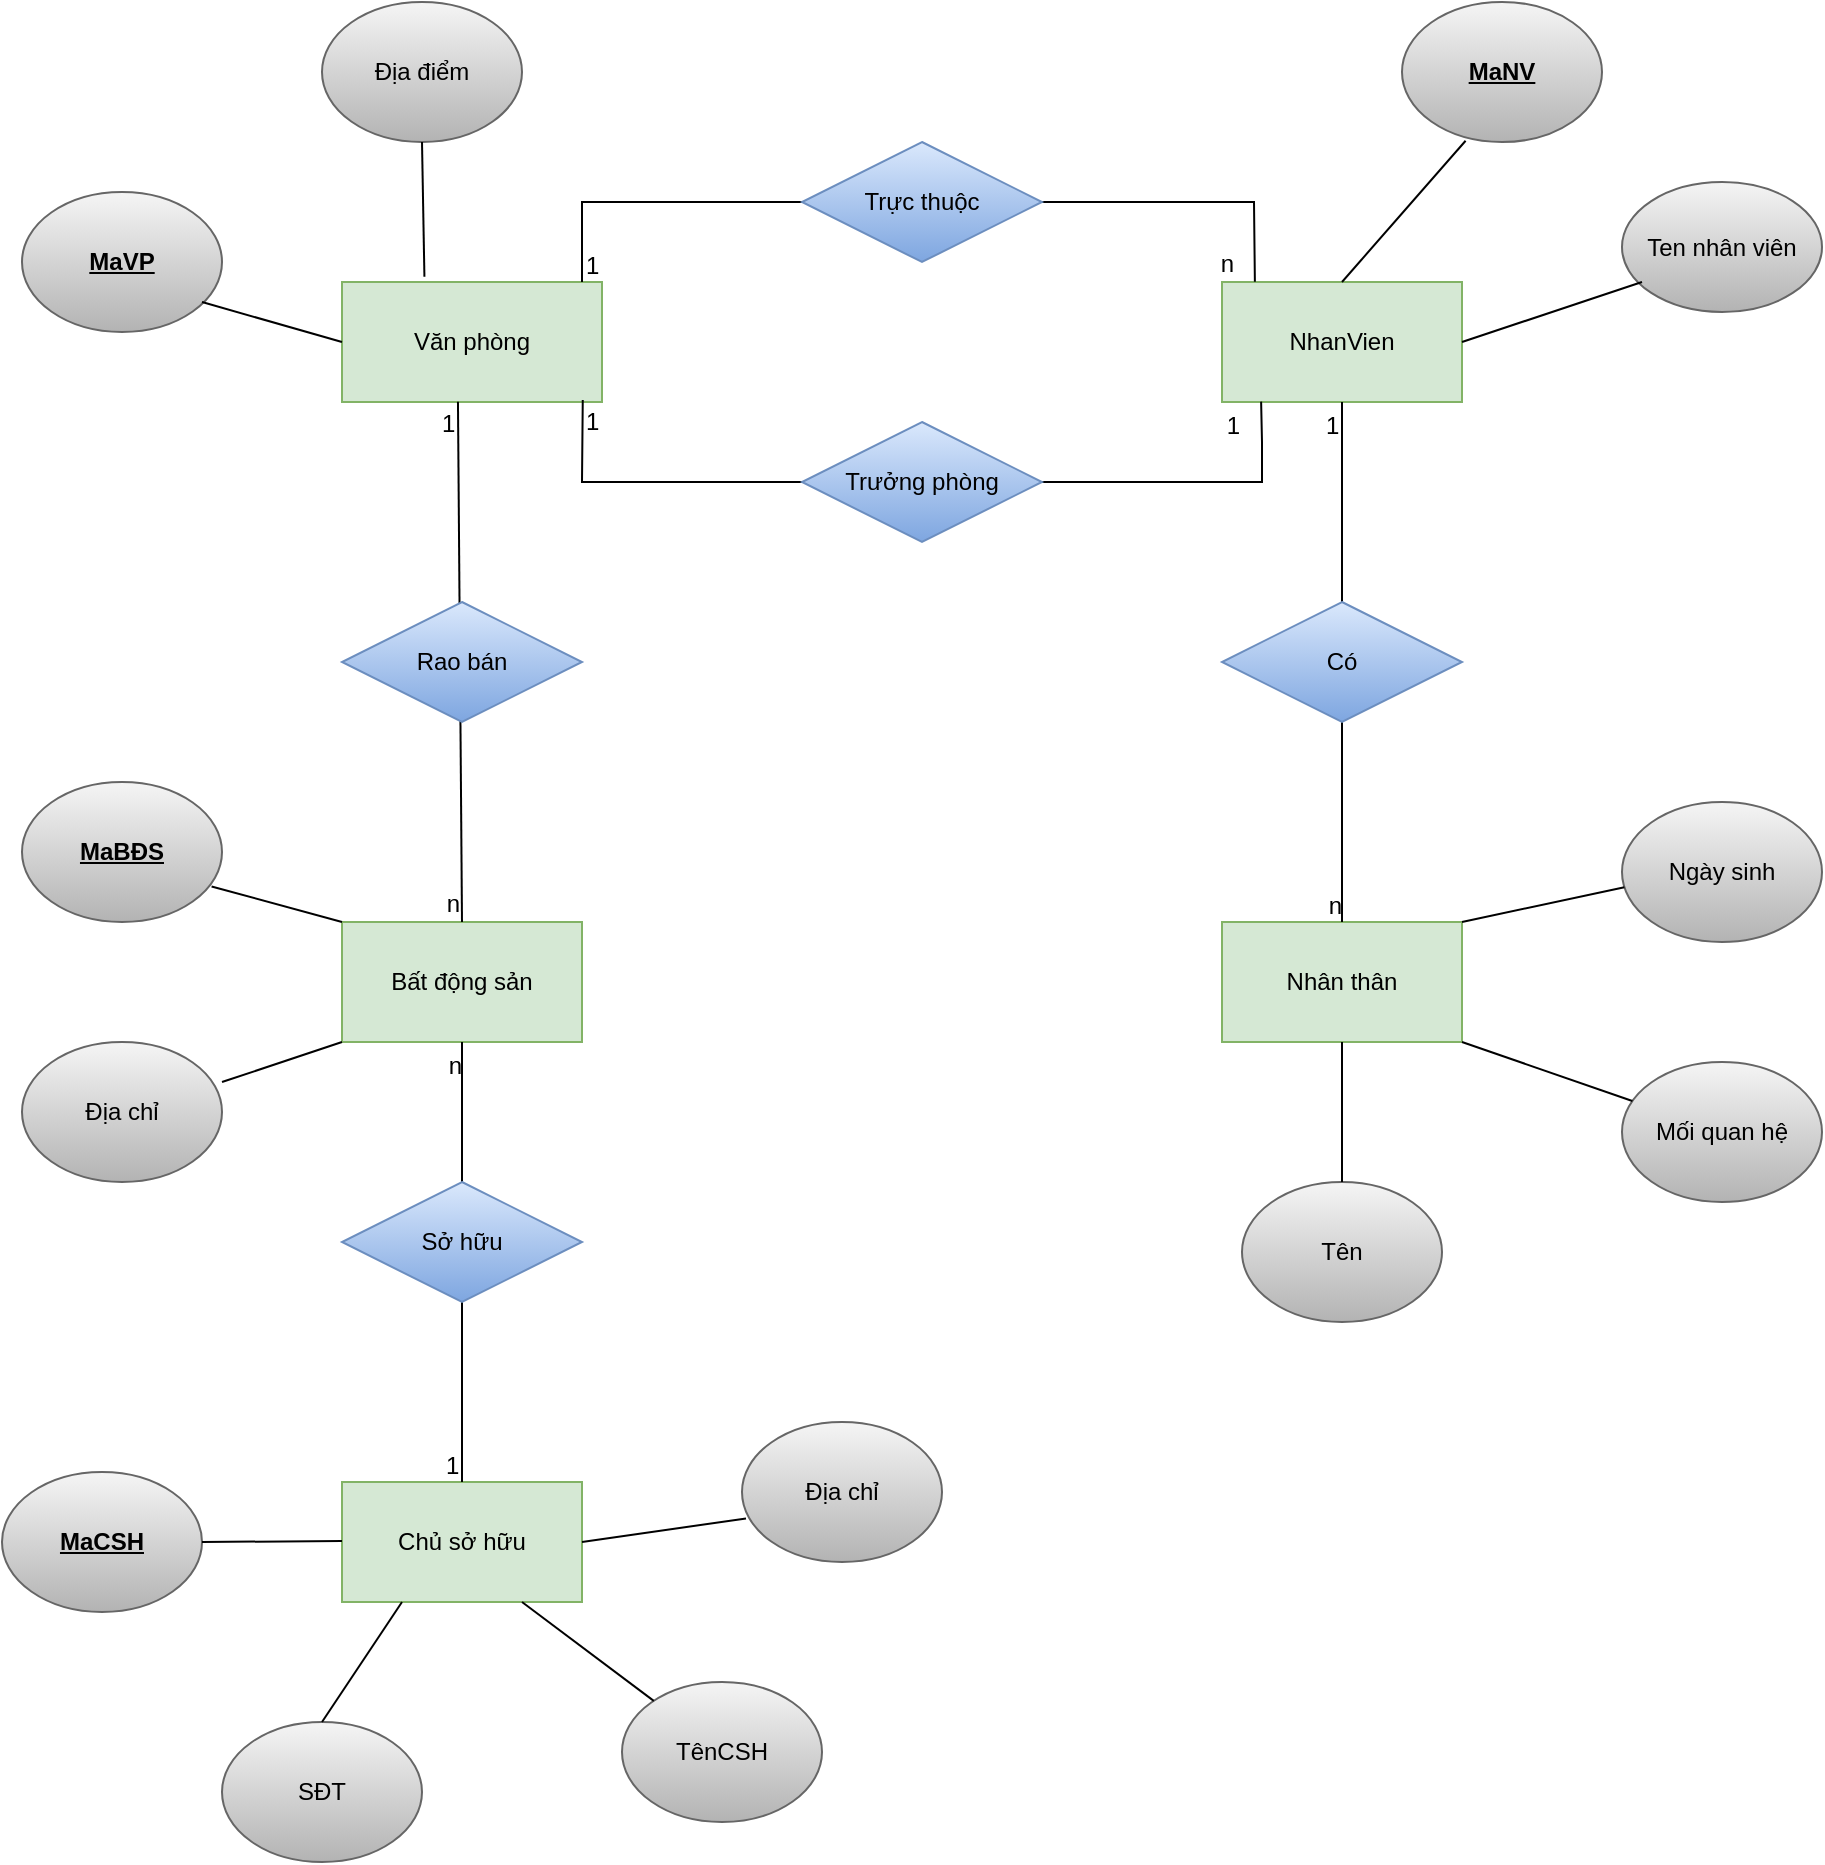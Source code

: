 <mxfile version="17.1.3" type="device"><diagram id="KHhzizcXdFnYOnokM3NT" name="Page-1"><mxGraphModel dx="1038" dy="581" grid="1" gridSize="10" guides="1" tooltips="1" connect="1" arrows="1" fold="1" page="1" pageScale="1" pageWidth="827" pageHeight="1169" math="0" shadow="0"><root><mxCell id="0"/><mxCell id="1" parent="0"/><mxCell id="jpsBfkChP7GXym8Ua0Zn-1" value="&lt;font style=&quot;vertical-align: inherit&quot;&gt;&lt;font style=&quot;vertical-align: inherit&quot;&gt;NhanVien&lt;/font&gt;&lt;/font&gt;" style="rounded=0;whiteSpace=wrap;html=1;fillColor=#d5e8d4;strokeColor=#82b366;" vertex="1" parent="1"><mxGeometry x="680" y="160" width="120" height="60" as="geometry"/></mxCell><mxCell id="jpsBfkChP7GXym8Ua0Zn-2" value="&lt;font style=&quot;vertical-align: inherit&quot;&gt;&lt;font style=&quot;vertical-align: inherit&quot;&gt;&lt;b&gt;&lt;u&gt;MaNV&lt;/u&gt;&lt;/b&gt;&lt;/font&gt;&lt;/font&gt;" style="ellipse;whiteSpace=wrap;html=1;rounded=0;fillColor=#f5f5f5;gradientColor=#b3b3b3;strokeColor=#666666;" vertex="1" parent="1"><mxGeometry x="770" y="20" width="100" height="70" as="geometry"/></mxCell><mxCell id="jpsBfkChP7GXym8Ua0Zn-3" value="&lt;font style=&quot;vertical-align: inherit&quot;&gt;&lt;font style=&quot;vertical-align: inherit&quot;&gt;Ten nhân viên&lt;/font&gt;&lt;/font&gt;" style="ellipse;whiteSpace=wrap;html=1;rounded=0;fillColor=#f5f5f5;gradientColor=#b3b3b3;strokeColor=#666666;" vertex="1" parent="1"><mxGeometry x="880" y="110" width="100" height="65" as="geometry"/></mxCell><mxCell id="jpsBfkChP7GXym8Ua0Zn-4" value="&lt;font style=&quot;vertical-align: inherit&quot;&gt;&lt;font style=&quot;vertical-align: inherit&quot;&gt;Nhân thân&lt;/font&gt;&lt;/font&gt;" style="rounded=0;whiteSpace=wrap;html=1;fillColor=#d5e8d4;strokeColor=#82b366;" vertex="1" parent="1"><mxGeometry x="680" y="480" width="120" height="60" as="geometry"/></mxCell><mxCell id="jpsBfkChP7GXym8Ua0Zn-5" value="&lt;font style=&quot;vertical-align: inherit&quot;&gt;&lt;font style=&quot;vertical-align: inherit&quot;&gt;&lt;font style=&quot;vertical-align: inherit&quot;&gt;&lt;font style=&quot;vertical-align: inherit&quot;&gt;&lt;b&gt;&lt;u&gt;MaVP&lt;/u&gt;&lt;/b&gt;&lt;/font&gt;&lt;/font&gt;&lt;/font&gt;&lt;/font&gt;" style="ellipse;whiteSpace=wrap;html=1;rounded=0;fillColor=#f5f5f5;gradientColor=#b3b3b3;strokeColor=#666666;" vertex="1" parent="1"><mxGeometry x="80" y="115" width="100" height="70" as="geometry"/></mxCell><mxCell id="jpsBfkChP7GXym8Ua0Zn-6" value="&lt;font style=&quot;vertical-align: inherit&quot;&gt;&lt;font style=&quot;vertical-align: inherit&quot;&gt;&lt;font style=&quot;vertical-align: inherit&quot;&gt;&lt;font style=&quot;vertical-align: inherit&quot;&gt;Mối quan hệ&lt;/font&gt;&lt;/font&gt;&lt;/font&gt;&lt;/font&gt;" style="ellipse;whiteSpace=wrap;html=1;rounded=0;fillColor=#f5f5f5;gradientColor=#b3b3b3;strokeColor=#666666;" vertex="1" parent="1"><mxGeometry x="880" y="550" width="100" height="70" as="geometry"/></mxCell><mxCell id="jpsBfkChP7GXym8Ua0Zn-7" value="&lt;font style=&quot;vertical-align: inherit&quot;&gt;&lt;font style=&quot;vertical-align: inherit&quot;&gt;&lt;font style=&quot;vertical-align: inherit&quot;&gt;&lt;font style=&quot;vertical-align: inherit&quot;&gt;Ngày sinh&lt;/font&gt;&lt;/font&gt;&lt;/font&gt;&lt;/font&gt;" style="ellipse;whiteSpace=wrap;html=1;rounded=0;fillColor=#f5f5f5;gradientColor=#b3b3b3;strokeColor=#666666;" vertex="1" parent="1"><mxGeometry x="880" y="420" width="100" height="70" as="geometry"/></mxCell><mxCell id="jpsBfkChP7GXym8Ua0Zn-8" value="&lt;font style=&quot;vertical-align: inherit&quot;&gt;&lt;font style=&quot;vertical-align: inherit&quot;&gt;&lt;font style=&quot;vertical-align: inherit&quot;&gt;&lt;font style=&quot;vertical-align: inherit&quot;&gt;Tên&lt;/font&gt;&lt;/font&gt;&lt;/font&gt;&lt;/font&gt;" style="ellipse;whiteSpace=wrap;html=1;rounded=0;fillColor=#f5f5f5;gradientColor=#b3b3b3;strokeColor=#666666;" vertex="1" parent="1"><mxGeometry x="690" y="610" width="100" height="70" as="geometry"/></mxCell><mxCell id="jpsBfkChP7GXym8Ua0Zn-9" value="&lt;font style=&quot;vertical-align: inherit&quot;&gt;&lt;font style=&quot;vertical-align: inherit&quot;&gt;Văn phòng&lt;/font&gt;&lt;/font&gt;" style="rounded=0;whiteSpace=wrap;html=1;fillColor=#d5e8d4;strokeColor=#82b366;" vertex="1" parent="1"><mxGeometry x="240" y="160" width="130" height="60" as="geometry"/></mxCell><mxCell id="jpsBfkChP7GXym8Ua0Zn-10" value="&lt;font style=&quot;vertical-align: inherit&quot;&gt;&lt;font style=&quot;vertical-align: inherit&quot;&gt;Địa điểm&lt;/font&gt;&lt;/font&gt;" style="ellipse;whiteSpace=wrap;html=1;rounded=0;fillColor=#f5f5f5;strokeColor=#666666;gradientColor=#b3b3b3;" vertex="1" parent="1"><mxGeometry x="230" y="20" width="100" height="70" as="geometry"/></mxCell><mxCell id="jpsBfkChP7GXym8Ua0Zn-12" value="&lt;font style=&quot;vertical-align: inherit&quot;&gt;&lt;font style=&quot;vertical-align: inherit&quot;&gt;Bất động sản&lt;/font&gt;&lt;/font&gt;" style="rounded=0;whiteSpace=wrap;html=1;fillColor=#d5e8d4;strokeColor=#82b366;" vertex="1" parent="1"><mxGeometry x="240" y="480" width="120" height="60" as="geometry"/></mxCell><mxCell id="jpsBfkChP7GXym8Ua0Zn-14" value="Địa chỉ" style="ellipse;whiteSpace=wrap;html=1;rounded=0;fillColor=#f5f5f5;gradientColor=#b3b3b3;strokeColor=#666666;" vertex="1" parent="1"><mxGeometry x="440" y="730" width="100" height="70" as="geometry"/></mxCell><mxCell id="jpsBfkChP7GXym8Ua0Zn-15" value="&lt;font style=&quot;vertical-align: inherit&quot;&gt;&lt;font style=&quot;vertical-align: inherit&quot;&gt;&lt;b&gt;&lt;u&gt;MaBĐS&lt;/u&gt;&lt;/b&gt;&lt;/font&gt;&lt;/font&gt;" style="ellipse;whiteSpace=wrap;html=1;rounded=0;fillColor=#f5f5f5;gradientColor=#b3b3b3;strokeColor=#666666;" vertex="1" parent="1"><mxGeometry x="80" y="410" width="100" height="70" as="geometry"/></mxCell><mxCell id="jpsBfkChP7GXym8Ua0Zn-16" value="Chủ sở hữu" style="rounded=0;whiteSpace=wrap;html=1;fillColor=#d5e8d4;strokeColor=#82b366;" vertex="1" parent="1"><mxGeometry x="240" y="760" width="120" height="60" as="geometry"/></mxCell><mxCell id="jpsBfkChP7GXym8Ua0Zn-17" value="&lt;font style=&quot;vertical-align: inherit&quot;&gt;&lt;font style=&quot;vertical-align: inherit&quot;&gt;SĐT&lt;/font&gt;&lt;/font&gt;" style="ellipse;whiteSpace=wrap;html=1;rounded=0;fillColor=#f5f5f5;gradientColor=#b3b3b3;strokeColor=#666666;" vertex="1" parent="1"><mxGeometry x="180" y="880" width="100" height="70" as="geometry"/></mxCell><mxCell id="jpsBfkChP7GXym8Ua0Zn-18" value="&lt;font style=&quot;vertical-align: inherit&quot;&gt;&lt;font style=&quot;vertical-align: inherit&quot;&gt;TênCSH&lt;/font&gt;&lt;/font&gt;" style="ellipse;whiteSpace=wrap;html=1;rounded=0;fillColor=#f5f5f5;gradientColor=#b3b3b3;strokeColor=#666666;" vertex="1" parent="1"><mxGeometry x="380" y="860" width="100" height="70" as="geometry"/></mxCell><mxCell id="jpsBfkChP7GXym8Ua0Zn-19" value="&lt;font style=&quot;vertical-align: inherit&quot;&gt;&lt;font style=&quot;vertical-align: inherit&quot;&gt;&lt;b&gt;&lt;u&gt;MaCSH&lt;/u&gt;&lt;/b&gt;&lt;/font&gt;&lt;/font&gt;" style="ellipse;whiteSpace=wrap;html=1;rounded=0;fillColor=#f5f5f5;gradientColor=#b3b3b3;strokeColor=#666666;" vertex="1" parent="1"><mxGeometry x="70" y="755" width="100" height="70" as="geometry"/></mxCell><mxCell id="jpsBfkChP7GXym8Ua0Zn-20" value="Địa chỉ" style="ellipse;whiteSpace=wrap;html=1;rounded=0;fillColor=#f5f5f5;gradientColor=#b3b3b3;strokeColor=#666666;" vertex="1" parent="1"><mxGeometry x="80" y="540" width="100" height="70" as="geometry"/></mxCell><mxCell id="jpsBfkChP7GXym8Ua0Zn-21" value="" style="endArrow=none;html=1;rounded=0;entryX=0.137;entryY=-0.003;entryDx=0;entryDy=0;entryPerimeter=0;" edge="1" parent="1" target="jpsBfkChP7GXym8Ua0Zn-1"><mxGeometry relative="1" as="geometry"><mxPoint x="360" y="160" as="sourcePoint"/><mxPoint x="720" y="140" as="targetPoint"/><Array as="points"><mxPoint x="360" y="120"/><mxPoint x="520" y="120"/><mxPoint x="696" y="120"/></Array></mxGeometry></mxCell><mxCell id="jpsBfkChP7GXym8Ua0Zn-22" value="1" style="resizable=0;html=1;align=left;verticalAlign=bottom;" connectable="0" vertex="1" parent="jpsBfkChP7GXym8Ua0Zn-21"><mxGeometry x="-1" relative="1" as="geometry"/></mxCell><mxCell id="jpsBfkChP7GXym8Ua0Zn-23" value="n" style="resizable=0;html=1;align=right;verticalAlign=bottom;" connectable="0" vertex="1" parent="jpsBfkChP7GXym8Ua0Zn-21"><mxGeometry x="1" relative="1" as="geometry"><mxPoint x="-10" as="offset"/></mxGeometry></mxCell><mxCell id="jpsBfkChP7GXym8Ua0Zn-24" value="Trực thuộc" style="shape=rhombus;perimeter=rhombusPerimeter;whiteSpace=wrap;html=1;align=center;fillColor=#dae8fc;gradientColor=#7ea6e0;strokeColor=#6c8ebf;" vertex="1" parent="1"><mxGeometry x="470" y="90" width="120" height="60" as="geometry"/></mxCell><mxCell id="jpsBfkChP7GXym8Ua0Zn-25" value="" style="endArrow=none;html=1;rounded=0;entryX=0.163;entryY=0.997;entryDx=0;entryDy=0;entryPerimeter=0;exitX=0.926;exitY=0.983;exitDx=0;exitDy=0;exitPerimeter=0;" edge="1" parent="1" source="jpsBfkChP7GXym8Ua0Zn-9" target="jpsBfkChP7GXym8Ua0Zn-1"><mxGeometry relative="1" as="geometry"><mxPoint x="360" y="225" as="sourcePoint"/><mxPoint x="700" y="225" as="targetPoint"/><Array as="points"><mxPoint x="360" y="260"/><mxPoint x="700" y="260"/><mxPoint x="700" y="240"/></Array></mxGeometry></mxCell><mxCell id="jpsBfkChP7GXym8Ua0Zn-26" value="1" style="resizable=0;html=1;align=left;verticalAlign=bottom;" connectable="0" vertex="1" parent="jpsBfkChP7GXym8Ua0Zn-25"><mxGeometry x="-1" relative="1" as="geometry"><mxPoint y="20" as="offset"/></mxGeometry></mxCell><mxCell id="jpsBfkChP7GXym8Ua0Zn-27" value="1" style="resizable=0;html=1;align=right;verticalAlign=bottom;" connectable="0" vertex="1" parent="jpsBfkChP7GXym8Ua0Zn-25"><mxGeometry x="1" relative="1" as="geometry"><mxPoint x="-10" y="20" as="offset"/></mxGeometry></mxCell><mxCell id="jpsBfkChP7GXym8Ua0Zn-28" value="Trưởng phòng" style="shape=rhombus;perimeter=rhombusPerimeter;whiteSpace=wrap;html=1;align=center;fillColor=#dae8fc;gradientColor=#7ea6e0;strokeColor=#6c8ebf;" vertex="1" parent="1"><mxGeometry x="470" y="230" width="120" height="60" as="geometry"/></mxCell><mxCell id="jpsBfkChP7GXym8Ua0Zn-29" value="" style="endArrow=none;html=1;rounded=0;entryX=0.5;entryY=0;entryDx=0;entryDy=0;exitX=0.446;exitY=0.997;exitDx=0;exitDy=0;exitPerimeter=0;" edge="1" parent="1" source="jpsBfkChP7GXym8Ua0Zn-9" target="jpsBfkChP7GXym8Ua0Zn-12"><mxGeometry relative="1" as="geometry"><mxPoint x="300" y="230" as="sourcePoint"/><mxPoint x="300" y="470" as="targetPoint"/></mxGeometry></mxCell><mxCell id="jpsBfkChP7GXym8Ua0Zn-30" value="1" style="resizable=0;html=1;align=left;verticalAlign=bottom;" connectable="0" vertex="1" parent="jpsBfkChP7GXym8Ua0Zn-29"><mxGeometry x="-1" relative="1" as="geometry"><mxPoint x="-10" y="20" as="offset"/></mxGeometry></mxCell><mxCell id="jpsBfkChP7GXym8Ua0Zn-31" value="n" style="resizable=0;html=1;align=right;verticalAlign=bottom;" connectable="0" vertex="1" parent="jpsBfkChP7GXym8Ua0Zn-29"><mxGeometry x="1" relative="1" as="geometry"><mxPoint as="offset"/></mxGeometry></mxCell><mxCell id="jpsBfkChP7GXym8Ua0Zn-35" value="Rao bán" style="shape=rhombus;perimeter=rhombusPerimeter;whiteSpace=wrap;html=1;align=center;fillColor=#dae8fc;gradientColor=#7ea6e0;strokeColor=#6c8ebf;" vertex="1" parent="1"><mxGeometry x="240" y="320" width="120" height="60" as="geometry"/></mxCell><mxCell id="jpsBfkChP7GXym8Ua0Zn-36" value="" style="endArrow=none;html=1;rounded=0;entryX=0.5;entryY=1;entryDx=0;entryDy=0;exitX=0.5;exitY=0;exitDx=0;exitDy=0;" edge="1" parent="1" source="jpsBfkChP7GXym8Ua0Zn-16" target="jpsBfkChP7GXym8Ua0Zn-12"><mxGeometry relative="1" as="geometry"><mxPoint x="300" y="750" as="sourcePoint"/><mxPoint x="310" y="490" as="targetPoint"/></mxGeometry></mxCell><mxCell id="jpsBfkChP7GXym8Ua0Zn-37" value="1" style="resizable=0;html=1;align=left;verticalAlign=bottom;" connectable="0" vertex="1" parent="jpsBfkChP7GXym8Ua0Zn-36"><mxGeometry x="-1" relative="1" as="geometry"><mxPoint x="-10" as="offset"/></mxGeometry></mxCell><mxCell id="jpsBfkChP7GXym8Ua0Zn-38" value="n" style="resizable=0;html=1;align=right;verticalAlign=bottom;" connectable="0" vertex="1" parent="jpsBfkChP7GXym8Ua0Zn-36"><mxGeometry x="1" relative="1" as="geometry"><mxPoint y="20" as="offset"/></mxGeometry></mxCell><mxCell id="jpsBfkChP7GXym8Ua0Zn-39" value="Sở hữu" style="shape=rhombus;perimeter=rhombusPerimeter;whiteSpace=wrap;html=1;align=center;fillColor=#dae8fc;gradientColor=#7ea6e0;strokeColor=#6c8ebf;" vertex="1" parent="1"><mxGeometry x="240" y="610" width="120" height="60" as="geometry"/></mxCell><mxCell id="jpsBfkChP7GXym8Ua0Zn-40" value="" style="endArrow=none;html=1;rounded=0;exitX=0.5;exitY=1;exitDx=0;exitDy=0;" edge="1" parent="1" source="jpsBfkChP7GXym8Ua0Zn-1" target="jpsBfkChP7GXym8Ua0Zn-4"><mxGeometry relative="1" as="geometry"><mxPoint x="310" y="240" as="sourcePoint"/><mxPoint x="310" y="490" as="targetPoint"/></mxGeometry></mxCell><mxCell id="jpsBfkChP7GXym8Ua0Zn-41" value="1" style="resizable=0;html=1;align=left;verticalAlign=bottom;" connectable="0" vertex="1" parent="jpsBfkChP7GXym8Ua0Zn-40"><mxGeometry x="-1" relative="1" as="geometry"><mxPoint x="-10" y="20" as="offset"/></mxGeometry></mxCell><mxCell id="jpsBfkChP7GXym8Ua0Zn-42" value="n" style="resizable=0;html=1;align=right;verticalAlign=bottom;" connectable="0" vertex="1" parent="jpsBfkChP7GXym8Ua0Zn-40"><mxGeometry x="1" relative="1" as="geometry"><mxPoint as="offset"/></mxGeometry></mxCell><mxCell id="jpsBfkChP7GXym8Ua0Zn-43" value="Có" style="shape=rhombus;perimeter=rhombusPerimeter;whiteSpace=wrap;html=1;align=center;fillColor=#dae8fc;gradientColor=#7ea6e0;strokeColor=#6c8ebf;" vertex="1" parent="1"><mxGeometry x="680" y="320" width="120" height="60" as="geometry"/></mxCell><mxCell id="jpsBfkChP7GXym8Ua0Zn-44" value="" style="endArrow=none;html=1;rounded=0;entryX=0.317;entryY=-0.043;entryDx=0;entryDy=0;exitX=0.5;exitY=1;exitDx=0;exitDy=0;entryPerimeter=0;" edge="1" parent="1" source="jpsBfkChP7GXym8Ua0Zn-10" target="jpsBfkChP7GXym8Ua0Zn-9"><mxGeometry relative="1" as="geometry"><mxPoint x="270" y="90" as="sourcePoint"/><mxPoint x="430" y="90" as="targetPoint"/></mxGeometry></mxCell><mxCell id="jpsBfkChP7GXym8Ua0Zn-45" value="" style="endArrow=none;html=1;rounded=0;entryX=0;entryY=0.5;entryDx=0;entryDy=0;" edge="1" parent="1" target="jpsBfkChP7GXym8Ua0Zn-9"><mxGeometry relative="1" as="geometry"><mxPoint x="170" y="170" as="sourcePoint"/><mxPoint x="330" y="152" as="targetPoint"/></mxGeometry></mxCell><mxCell id="jpsBfkChP7GXym8Ua0Zn-47" value="" style="endArrow=none;html=1;rounded=0;entryX=0;entryY=0.5;entryDx=0;entryDy=0;exitX=0.948;exitY=0.746;exitDx=0;exitDy=0;exitPerimeter=0;" edge="1" parent="1" source="jpsBfkChP7GXym8Ua0Zn-15"><mxGeometry relative="1" as="geometry"><mxPoint x="180" y="450" as="sourcePoint"/><mxPoint x="240" y="480" as="targetPoint"/><Array as="points"/></mxGeometry></mxCell><mxCell id="jpsBfkChP7GXym8Ua0Zn-48" value="" style="endArrow=none;html=1;rounded=0;entryX=0;entryY=0.5;entryDx=0;entryDy=0;exitX=1;exitY=0.286;exitDx=0;exitDy=0;exitPerimeter=0;" edge="1" parent="1" source="jpsBfkChP7GXym8Ua0Zn-20"><mxGeometry relative="1" as="geometry"><mxPoint x="174.8" y="522.22" as="sourcePoint"/><mxPoint x="240" y="540" as="targetPoint"/><Array as="points"/></mxGeometry></mxCell><mxCell id="jpsBfkChP7GXym8Ua0Zn-49" value="" style="endArrow=none;html=1;rounded=0;" edge="1" parent="1"><mxGeometry relative="1" as="geometry"><mxPoint x="170" y="790" as="sourcePoint"/><mxPoint x="240" y="789.5" as="targetPoint"/></mxGeometry></mxCell><mxCell id="jpsBfkChP7GXym8Ua0Zn-50" value="" style="endArrow=none;html=1;rounded=0;entryX=0.25;entryY=1;entryDx=0;entryDy=0;" edge="1" parent="1" target="jpsBfkChP7GXym8Ua0Zn-16"><mxGeometry relative="1" as="geometry"><mxPoint x="230" y="880" as="sourcePoint"/><mxPoint x="340" y="880" as="targetPoint"/></mxGeometry></mxCell><mxCell id="jpsBfkChP7GXym8Ua0Zn-51" value="" style="endArrow=none;html=1;rounded=0;entryX=0.75;entryY=1;entryDx=0;entryDy=0;" edge="1" parent="1" source="jpsBfkChP7GXym8Ua0Zn-18" target="jpsBfkChP7GXym8Ua0Zn-16"><mxGeometry relative="1" as="geometry"><mxPoint x="300" y="880" as="sourcePoint"/><mxPoint x="340" y="820" as="targetPoint"/></mxGeometry></mxCell><mxCell id="jpsBfkChP7GXym8Ua0Zn-52" value="" style="endArrow=none;html=1;rounded=0;entryX=1;entryY=0.5;entryDx=0;entryDy=0;exitX=0.02;exitY=0.689;exitDx=0;exitDy=0;exitPerimeter=0;" edge="1" parent="1" source="jpsBfkChP7GXym8Ua0Zn-14" target="jpsBfkChP7GXym8Ua0Zn-16"><mxGeometry relative="1" as="geometry"><mxPoint x="425.884" y="825.003" as="sourcePoint"/><mxPoint x="360" y="775.59" as="targetPoint"/></mxGeometry></mxCell><mxCell id="jpsBfkChP7GXym8Ua0Zn-53" value="" style="endArrow=none;html=1;rounded=0;entryX=0.5;entryY=1;entryDx=0;entryDy=0;exitX=0.5;exitY=0;exitDx=0;exitDy=0;" edge="1" parent="1" source="jpsBfkChP7GXym8Ua0Zn-8" target="jpsBfkChP7GXym8Ua0Zn-4"><mxGeometry relative="1" as="geometry"><mxPoint x="770" y="600" as="sourcePoint"/><mxPoint x="734.12" y="540" as="targetPoint"/></mxGeometry></mxCell><mxCell id="jpsBfkChP7GXym8Ua0Zn-54" value="" style="endArrow=none;html=1;rounded=0;entryX=1;entryY=1;entryDx=0;entryDy=0;" edge="1" parent="1" source="jpsBfkChP7GXym8Ua0Zn-6" target="jpsBfkChP7GXym8Ua0Zn-4"><mxGeometry relative="1" as="geometry"><mxPoint x="830" y="570" as="sourcePoint"/><mxPoint x="800" y="510" as="targetPoint"/></mxGeometry></mxCell><mxCell id="jpsBfkChP7GXym8Ua0Zn-55" value="" style="endArrow=none;html=1;rounded=0;exitX=0.012;exitY=0.609;exitDx=0;exitDy=0;exitPerimeter=0;entryX=1;entryY=0;entryDx=0;entryDy=0;" edge="1" parent="1" source="jpsBfkChP7GXym8Ua0Zn-7" target="jpsBfkChP7GXym8Ua0Zn-4"><mxGeometry relative="1" as="geometry"><mxPoint x="899.313" y="564.657" as="sourcePoint"/><mxPoint x="800" y="510" as="targetPoint"/></mxGeometry></mxCell><mxCell id="jpsBfkChP7GXym8Ua0Zn-56" value="" style="endArrow=none;html=1;rounded=0;entryX=0.5;entryY=0;entryDx=0;entryDy=0;exitX=0.318;exitY=0.991;exitDx=0;exitDy=0;exitPerimeter=0;" edge="1" parent="1" source="jpsBfkChP7GXym8Ua0Zn-2" target="jpsBfkChP7GXym8Ua0Zn-1"><mxGeometry relative="1" as="geometry"><mxPoint x="776.39" y="92.58" as="sourcePoint"/><mxPoint x="777.6" y="160.0" as="targetPoint"/></mxGeometry></mxCell><mxCell id="jpsBfkChP7GXym8Ua0Zn-57" value="" style="endArrow=none;html=1;rounded=0;entryX=1;entryY=0.5;entryDx=0;entryDy=0;" edge="1" parent="1" target="jpsBfkChP7GXym8Ua0Zn-1"><mxGeometry relative="1" as="geometry"><mxPoint x="890" y="160" as="sourcePoint"/><mxPoint x="750" y="170" as="targetPoint"/></mxGeometry></mxCell></root></mxGraphModel></diagram></mxfile>